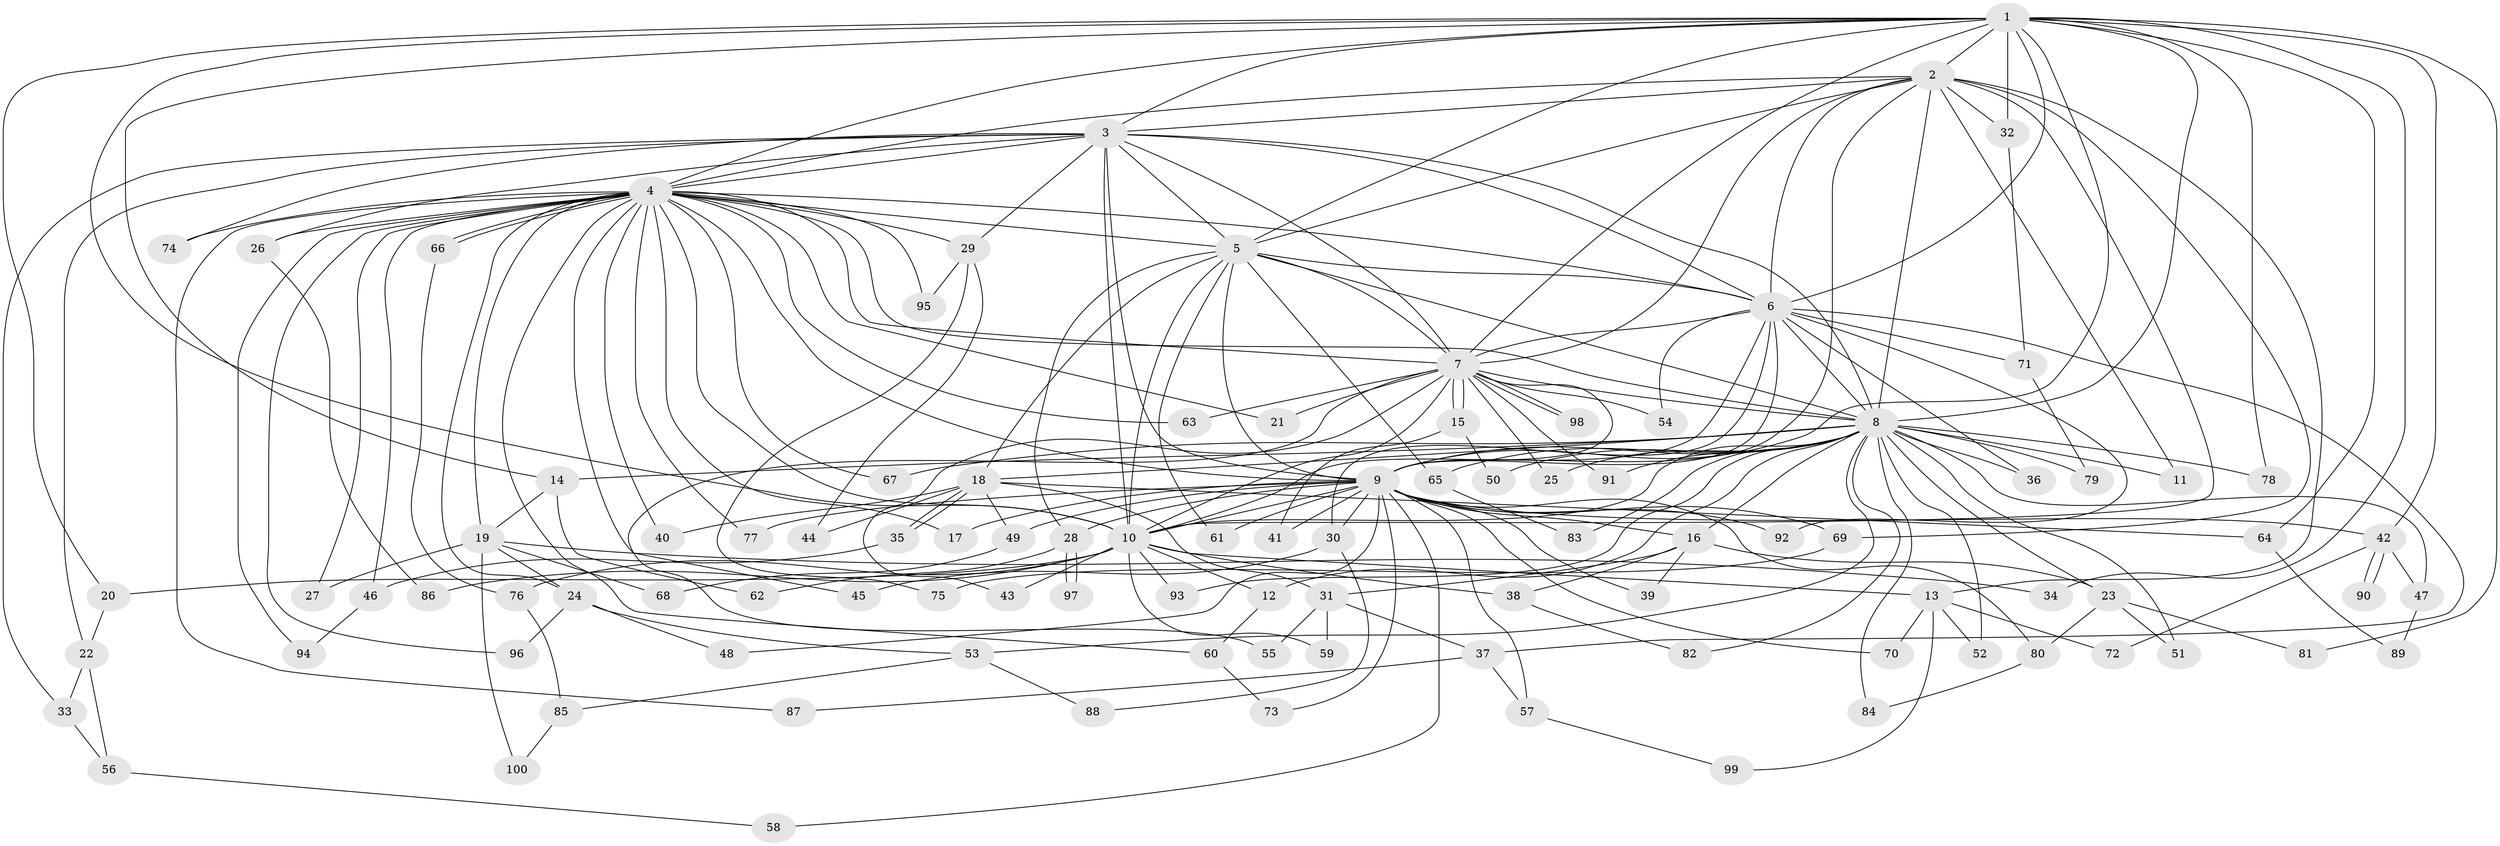 // Generated by graph-tools (version 1.1) at 2025/01/03/09/25 03:01:13]
// undirected, 100 vertices, 225 edges
graph export_dot {
graph [start="1"]
  node [color=gray90,style=filled];
  1;
  2;
  3;
  4;
  5;
  6;
  7;
  8;
  9;
  10;
  11;
  12;
  13;
  14;
  15;
  16;
  17;
  18;
  19;
  20;
  21;
  22;
  23;
  24;
  25;
  26;
  27;
  28;
  29;
  30;
  31;
  32;
  33;
  34;
  35;
  36;
  37;
  38;
  39;
  40;
  41;
  42;
  43;
  44;
  45;
  46;
  47;
  48;
  49;
  50;
  51;
  52;
  53;
  54;
  55;
  56;
  57;
  58;
  59;
  60;
  61;
  62;
  63;
  64;
  65;
  66;
  67;
  68;
  69;
  70;
  71;
  72;
  73;
  74;
  75;
  76;
  77;
  78;
  79;
  80;
  81;
  82;
  83;
  84;
  85;
  86;
  87;
  88;
  89;
  90;
  91;
  92;
  93;
  94;
  95;
  96;
  97;
  98;
  99;
  100;
  1 -- 2;
  1 -- 3;
  1 -- 4;
  1 -- 5;
  1 -- 6;
  1 -- 7;
  1 -- 8;
  1 -- 9;
  1 -- 10;
  1 -- 14;
  1 -- 20;
  1 -- 32;
  1 -- 34;
  1 -- 42;
  1 -- 64;
  1 -- 78;
  1 -- 81;
  2 -- 3;
  2 -- 4;
  2 -- 5;
  2 -- 6;
  2 -- 7;
  2 -- 8;
  2 -- 9;
  2 -- 10;
  2 -- 11;
  2 -- 13;
  2 -- 32;
  2 -- 69;
  3 -- 4;
  3 -- 5;
  3 -- 6;
  3 -- 7;
  3 -- 8;
  3 -- 9;
  3 -- 10;
  3 -- 22;
  3 -- 26;
  3 -- 29;
  3 -- 33;
  3 -- 74;
  4 -- 5;
  4 -- 6;
  4 -- 7;
  4 -- 8;
  4 -- 9;
  4 -- 10;
  4 -- 17;
  4 -- 19;
  4 -- 21;
  4 -- 24;
  4 -- 26;
  4 -- 27;
  4 -- 29;
  4 -- 40;
  4 -- 45;
  4 -- 46;
  4 -- 60;
  4 -- 63;
  4 -- 66;
  4 -- 66;
  4 -- 67;
  4 -- 74;
  4 -- 77;
  4 -- 87;
  4 -- 94;
  4 -- 95;
  4 -- 96;
  5 -- 6;
  5 -- 7;
  5 -- 8;
  5 -- 9;
  5 -- 10;
  5 -- 18;
  5 -- 28;
  5 -- 61;
  5 -- 65;
  6 -- 7;
  6 -- 8;
  6 -- 9;
  6 -- 10;
  6 -- 30;
  6 -- 36;
  6 -- 37;
  6 -- 54;
  6 -- 71;
  6 -- 92;
  7 -- 8;
  7 -- 9;
  7 -- 10;
  7 -- 15;
  7 -- 15;
  7 -- 21;
  7 -- 25;
  7 -- 43;
  7 -- 54;
  7 -- 55;
  7 -- 63;
  7 -- 91;
  7 -- 98;
  7 -- 98;
  8 -- 9;
  8 -- 10;
  8 -- 11;
  8 -- 12;
  8 -- 14;
  8 -- 16;
  8 -- 18;
  8 -- 23;
  8 -- 25;
  8 -- 36;
  8 -- 47;
  8 -- 50;
  8 -- 51;
  8 -- 52;
  8 -- 53;
  8 -- 65;
  8 -- 67;
  8 -- 78;
  8 -- 79;
  8 -- 82;
  8 -- 83;
  8 -- 84;
  8 -- 91;
  8 -- 93;
  9 -- 10;
  9 -- 16;
  9 -- 17;
  9 -- 28;
  9 -- 30;
  9 -- 39;
  9 -- 41;
  9 -- 42;
  9 -- 48;
  9 -- 49;
  9 -- 57;
  9 -- 58;
  9 -- 61;
  9 -- 69;
  9 -- 70;
  9 -- 73;
  9 -- 77;
  9 -- 80;
  9 -- 92;
  10 -- 12;
  10 -- 13;
  10 -- 20;
  10 -- 38;
  10 -- 43;
  10 -- 59;
  10 -- 76;
  10 -- 86;
  10 -- 93;
  12 -- 60;
  13 -- 52;
  13 -- 70;
  13 -- 72;
  13 -- 99;
  14 -- 19;
  14 -- 62;
  15 -- 41;
  15 -- 50;
  16 -- 23;
  16 -- 31;
  16 -- 38;
  16 -- 39;
  18 -- 31;
  18 -- 35;
  18 -- 35;
  18 -- 40;
  18 -- 44;
  18 -- 49;
  18 -- 64;
  19 -- 24;
  19 -- 27;
  19 -- 34;
  19 -- 68;
  19 -- 100;
  20 -- 22;
  22 -- 33;
  22 -- 56;
  23 -- 51;
  23 -- 80;
  23 -- 81;
  24 -- 48;
  24 -- 53;
  24 -- 96;
  26 -- 86;
  28 -- 62;
  28 -- 97;
  28 -- 97;
  29 -- 44;
  29 -- 75;
  29 -- 95;
  30 -- 45;
  30 -- 88;
  31 -- 37;
  31 -- 55;
  31 -- 59;
  32 -- 71;
  33 -- 56;
  35 -- 46;
  37 -- 57;
  37 -- 87;
  38 -- 82;
  42 -- 47;
  42 -- 72;
  42 -- 90;
  42 -- 90;
  46 -- 94;
  47 -- 89;
  49 -- 68;
  53 -- 85;
  53 -- 88;
  56 -- 58;
  57 -- 99;
  60 -- 73;
  64 -- 89;
  65 -- 83;
  66 -- 76;
  69 -- 75;
  71 -- 79;
  76 -- 85;
  80 -- 84;
  85 -- 100;
}
